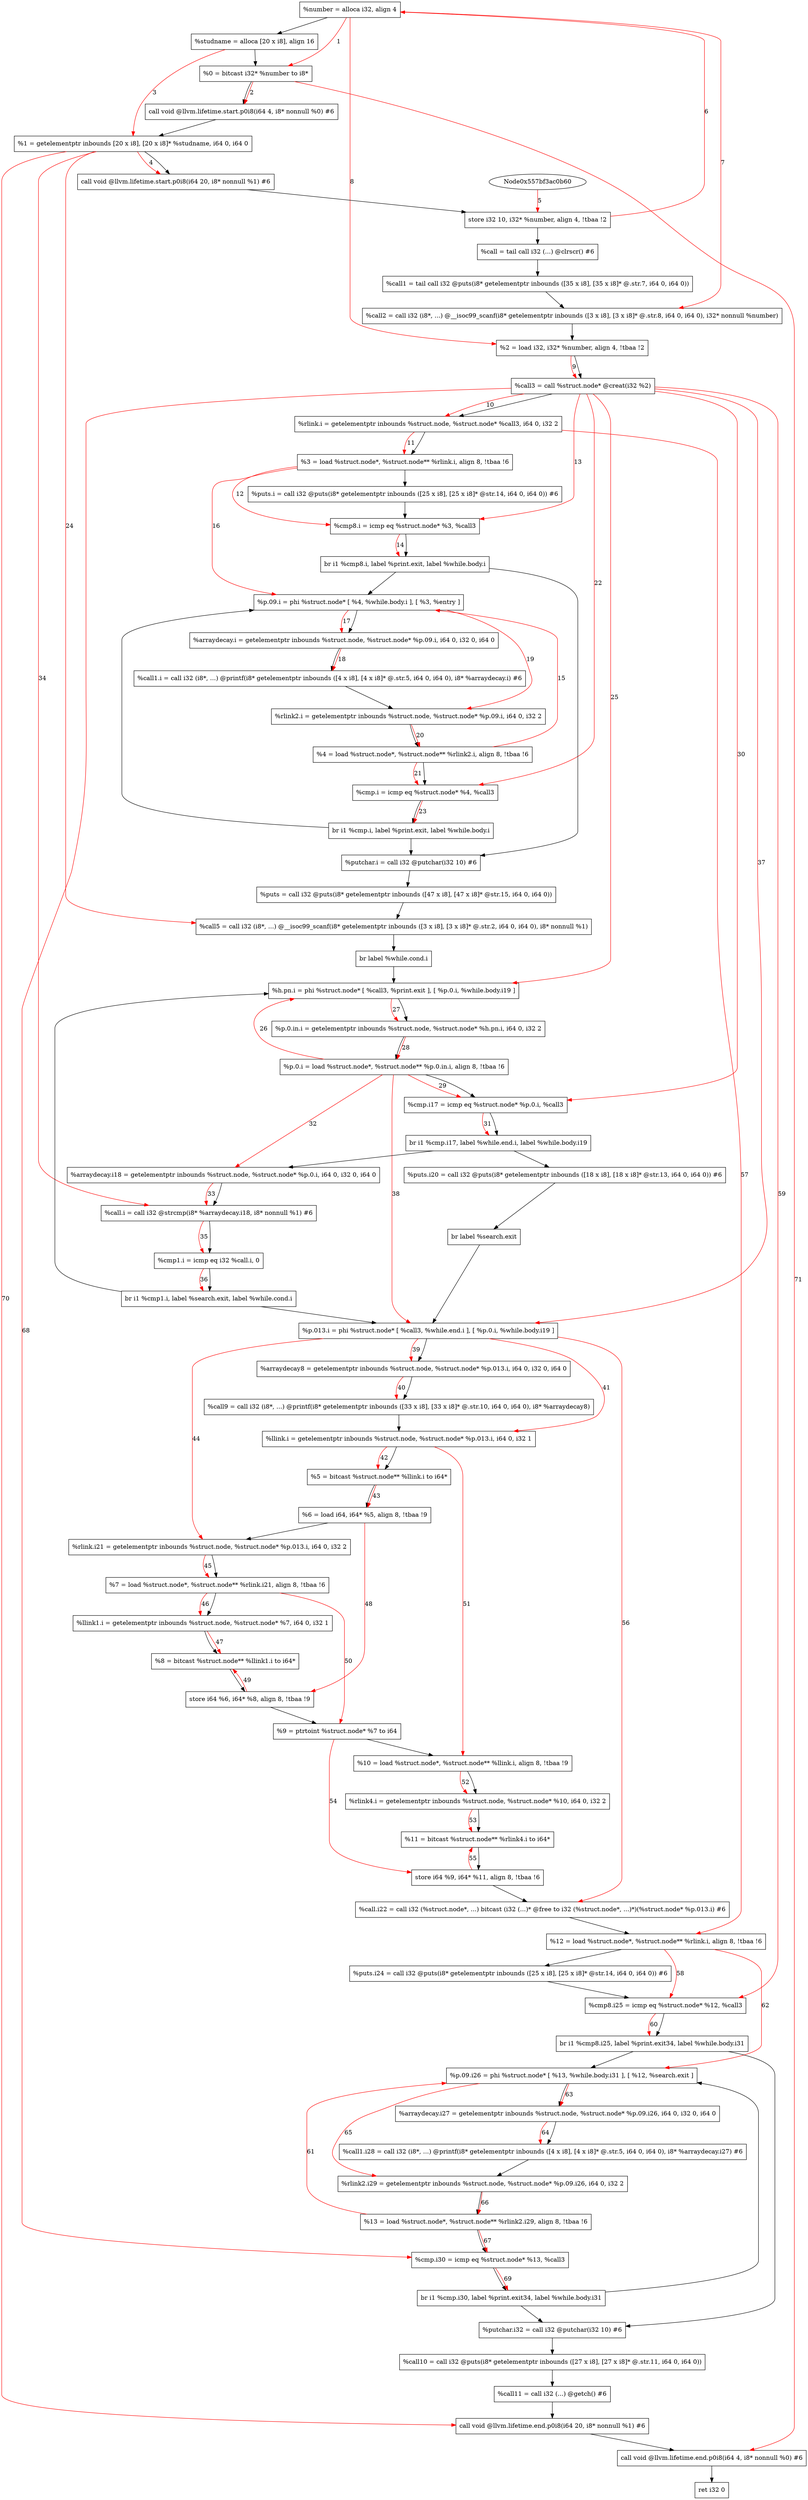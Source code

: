 digraph "CDFG for'main' function" {
	Node0x557bf3ac2158[shape=record, label="  %number = alloca i32, align 4"]
	Node0x557bf3ac2628[shape=record, label="  %studname = alloca [20 x i8], align 16"]
	Node0x557bf3ac26b8[shape=record, label="  %0 = bitcast i32* %number to i8*"]
	Node0x557bf3ac2858[shape=record, label="  call void @llvm.lifetime.start.p0i8(i64 4, i8* nonnull %0) #6"]
	Node0x557bf3ac2948[shape=record, label="  %1 = getelementptr inbounds [20 x i8], [20 x i8]* %studname, i64 0, i64 0"]
	Node0x557bf3ac2a38[shape=record, label="  call void @llvm.lifetime.start.p0i8(i64 20, i8* nonnull %1) #6"]
	Node0x557bf3ac2b10[shape=record, label="  store i32 10, i32* %number, align 4, !tbaa !2"]
	Node0x557bf3abe398[shape=record, label="  %call = tail call i32 (...) @clrscr() #6"]
	Node0x557bf3abe530[shape=record, label="  %call1 = tail call i32 @puts(i8* getelementptr inbounds ([35 x i8], [35 x i8]* @.str.7, i64 0, i64 0))"]
	Node0x557bf3abe6b8[shape=record, label="  %call2 = call i32 (i8*, ...) @__isoc99_scanf(i8* getelementptr inbounds ([3 x i8], [3 x i8]* @.str.8, i64 0, i64 0), i32* nonnull %number)"]
	Node0x557bf3abe778[shape=record, label="  %2 = load i32, i32* %number, align 4, !tbaa !2"]
	Node0x557bf3abe7f0[shape=record, label="  %call3 = call %struct.node* @creat(i32 %2)"]
	Node0x557bf3abe8d8[shape=record, label="  %rlink.i = getelementptr inbounds %struct.node, %struct.node* %call3, i64 0, i32 2"]
	Node0x557bf3abe968[shape=record, label="  %3 = load %struct.node*, %struct.node** %rlink.i, align 8, !tbaa !6"]
	Node0x557bf3abea20[shape=record, label="  %puts.i = call i32 @puts(i8* getelementptr inbounds ([25 x i8], [25 x i8]* @str.14, i64 0, i64 0)) #6"]
	Node0x557bf3abeaf0[shape=record, label="  %cmp8.i = icmp eq %struct.node* %3, %call3"]
	Node0x557bf3ac4568[shape=record, label="  br i1 %cmp8.i, label %print.exit, label %while.body.i"]
	Node0x557bf3ac4628[shape=record, label="  %p.09.i = phi %struct.node* [ %4, %while.body.i ], [ %3, %entry ]"]
	Node0x557bf3ac2570[shape=record, label="  %arraydecay.i = getelementptr inbounds %struct.node, %struct.node* %p.09.i, i64 0, i32 0, i64 0"]
	Node0x557bf3ac48e8[shape=record, label="  %call1.i = call i32 (i8*, ...) @printf(i8* getelementptr inbounds ([4 x i8], [4 x i8]* @.str.5, i64 0, i64 0), i8* %arraydecay.i) #6"]
	Node0x557bf3ac49f8[shape=record, label="  %rlink2.i = getelementptr inbounds %struct.node, %struct.node* %p.09.i, i64 0, i32 2"]
	Node0x557bf3ac44d8[shape=record, label="  %4 = load %struct.node*, %struct.node** %rlink2.i, align 8, !tbaa !6"]
	Node0x557bf3ac4b00[shape=record, label="  %cmp.i = icmp eq %struct.node* %4, %call3"]
	Node0x557bf3ac4ba8[shape=record, label="  br i1 %cmp.i, label %print.exit, label %while.body.i"]
	Node0x557bf3ac4c60[shape=record, label="  %putchar.i = call i32 @putchar(i32 10) #6"]
	Node0x557bf3ac4db0[shape=record, label="  %puts = call i32 @puts(i8* getelementptr inbounds ([47 x i8], [47 x i8]* @str.15, i64 0, i64 0))"]
	Node0x557bf3ac4eb8[shape=record, label="  %call5 = call i32 (i8*, ...) @__isoc99_scanf(i8* getelementptr inbounds ([3 x i8], [3 x i8]* @.str.2, i64 0, i64 0), i8* nonnull %1)"]
	Node0x557bf3ac4fc8[shape=record, label="  br label %while.cond.i"]
	Node0x557bf3ac5148[shape=record, label="  %h.pn.i = phi %struct.node* [ %call3, %print.exit ], [ %p.0.i, %while.body.i19 ]"]
	Node0x557bf3ac5248[shape=record, label="  %p.0.in.i = getelementptr inbounds %struct.node, %struct.node* %h.pn.i, i64 0, i32 2"]
	Node0x557bf3ac52e8[shape=record, label="  %p.0.i = load %struct.node*, %struct.node** %p.0.in.i, align 8, !tbaa !6"]
	Node0x557bf3ac5680[shape=record, label="  %cmp.i17 = icmp eq %struct.node* %p.0.i, %call3"]
	Node0x557bf3ac5778[shape=record, label="  br i1 %cmp.i17, label %while.end.i, label %while.body.i19"]
	Node0x557bf3ac5820[shape=record, label="  %arraydecay.i18 = getelementptr inbounds %struct.node, %struct.node* %p.0.i, i64 0, i32 0, i64 0"]
	Node0x557bf3ac5948[shape=record, label="  %call.i = call i32 @strcmp(i8* %arraydecay.i18, i8* nonnull %1) #6"]
	Node0x557bf3ac5a20[shape=record, label="  %cmp1.i = icmp eq i32 %call.i, 0"]
	Node0x557bf3ac5b28[shape=record, label="  br i1 %cmp1.i, label %search.exit, label %while.cond.i"]
	Node0x557bf3ac5be0[shape=record, label="  %puts.i20 = call i32 @puts(i8* getelementptr inbounds ([18 x i8], [18 x i8]* @str.13, i64 0, i64 0)) #6"]
	Node0x557bf3ac43f8[shape=record, label="  br label %search.exit"]
	Node0x557bf3ac5cb8[shape=record, label="  %p.013.i = phi %struct.node* [ %call3, %while.end.i ], [ %p.0.i, %while.body.i19 ]"]
	Node0x557bf3ac5db0[shape=record, label="  %arraydecay8 = getelementptr inbounds %struct.node, %struct.node* %p.013.i, i64 0, i32 0, i64 0"]
	Node0x557bf3ac5f18[shape=record, label="  %call9 = call i32 (i8*, ...) @printf(i8* getelementptr inbounds ([33 x i8], [33 x i8]* @.str.10, i64 0, i64 0), i8* %arraydecay8)"]
	Node0x557bf3ac6008[shape=record, label="  %llink.i = getelementptr inbounds %struct.node, %struct.node* %p.013.i, i64 0, i32 1"]
	Node0x557bf3ac50f8[shape=record, label="  %5 = bitcast %struct.node** %llink.i to i64*"]
	Node0x557bf3ac6098[shape=record, label="  %6 = load i64, i64* %5, align 8, !tbaa !9"]
	Node0x557bf3ac6128[shape=record, label="  %rlink.i21 = getelementptr inbounds %struct.node, %struct.node* %p.013.i, i64 0, i32 2"]
	Node0x557bf3ac61c8[shape=record, label="  %7 = load %struct.node*, %struct.node** %rlink.i21, align 8, !tbaa !6"]
	Node0x557bf3ac6258[shape=record, label="  %llink1.i = getelementptr inbounds %struct.node, %struct.node* %7, i64 0, i32 1"]
	Node0x557bf3ac62f8[shape=record, label="  %8 = bitcast %struct.node** %llink1.i to i64*"]
	Node0x557bf3ac6400[shape=record, label="  store i64 %6, i64* %8, align 8, !tbaa !9"]
	Node0x557bf3ac6468[shape=record, label="  %9 = ptrtoint %struct.node* %7 to i64"]
	Node0x557bf3ac64c8[shape=record, label="  %10 = load %struct.node*, %struct.node** %llink.i, align 8, !tbaa !9"]
	Node0x557bf3ac6558[shape=record, label="  %rlink4.i = getelementptr inbounds %struct.node, %struct.node* %10, i64 0, i32 2"]
	Node0x557bf3ac65f8[shape=record, label="  %11 = bitcast %struct.node** %rlink4.i to i64*"]
	Node0x557bf3ac6670[shape=record, label="  store i64 %9, i64* %11, align 8, !tbaa !6"]
	Node0x557bf3ac6710[shape=record, label="  %call.i22 = call i32 (%struct.node*, ...) bitcast (i32 (...)* @free to i32 (%struct.node*, ...)*)(%struct.node* %p.013.i) #6"]
	Node0x557bf3ac67c8[shape=record, label="  %12 = load %struct.node*, %struct.node** %rlink.i, align 8, !tbaa !6"]
	Node0x557bf3ac6860[shape=record, label="  %puts.i24 = call i32 @puts(i8* getelementptr inbounds ([25 x i8], [25 x i8]* @str.14, i64 0, i64 0)) #6"]
	Node0x557bf3ac6960[shape=record, label="  %cmp8.i25 = icmp eq %struct.node* %12, %call3"]
	Node0x557bf3ac6bd8[shape=record, label="  br i1 %cmp8.i25, label %print.exit34, label %while.body.i31"]
	Node0x557bf3ac6c58[shape=record, label="  %p.09.i26 = phi %struct.node* [ %13, %while.body.i31 ], [ %12, %search.exit ]"]
	Node0x557bf3ac6d80[shape=record, label="  %arraydecay.i27 = getelementptr inbounds %struct.node, %struct.node* %p.09.i26, i64 0, i32 0, i64 0"]
	Node0x557bf3ac6e48[shape=record, label="  %call1.i28 = call i32 (i8*, ...) @printf(i8* getelementptr inbounds ([4 x i8], [4 x i8]* @.str.5, i64 0, i64 0), i8* %arraydecay.i27) #6"]
	Node0x557bf3ac6f88[shape=record, label="  %rlink2.i29 = getelementptr inbounds %struct.node, %struct.node* %p.09.i26, i64 0, i32 2"]
	Node0x557bf3ac6b48[shape=record, label="  %13 = load %struct.node*, %struct.node** %rlink2.i29, align 8, !tbaa !6"]
	Node0x557bf3ac7040[shape=record, label="  %cmp.i30 = icmp eq %struct.node* %13, %call3"]
	Node0x557bf3ac76e8[shape=record, label="  br i1 %cmp.i30, label %print.exit34, label %while.body.i31"]
	Node0x557bf3ac77a0[shape=record, label="  %putchar.i32 = call i32 @putchar(i32 10) #6"]
	Node0x557bf3ac78f0[shape=record, label="  %call10 = call i32 @puts(i8* getelementptr inbounds ([27 x i8], [27 x i8]* @.str.11, i64 0, i64 0))"]
	Node0x557bf3ac7aa8[shape=record, label="  %call11 = call i32 (...) @getch() #6"]
	Node0x557bf3ac7c78[shape=record, label="  call void @llvm.lifetime.end.p0i8(i64 20, i8* nonnull %1) #6"]
	Node0x557bf3ac7d88[shape=record, label="  call void @llvm.lifetime.end.p0i8(i64 4, i8* nonnull %0) #6"]
	Node0x557bf3ac7e48[shape=record, label="  ret i32 0"]
	Node0x557bf3ac2158 -> Node0x557bf3ac2628
	Node0x557bf3ac2628 -> Node0x557bf3ac26b8
	Node0x557bf3ac26b8 -> Node0x557bf3ac2858
	Node0x557bf3ac2858 -> Node0x557bf3ac2948
	Node0x557bf3ac2948 -> Node0x557bf3ac2a38
	Node0x557bf3ac2a38 -> Node0x557bf3ac2b10
	Node0x557bf3ac2b10 -> Node0x557bf3abe398
	Node0x557bf3abe398 -> Node0x557bf3abe530
	Node0x557bf3abe530 -> Node0x557bf3abe6b8
	Node0x557bf3abe6b8 -> Node0x557bf3abe778
	Node0x557bf3abe778 -> Node0x557bf3abe7f0
	Node0x557bf3abe7f0 -> Node0x557bf3abe8d8
	Node0x557bf3abe8d8 -> Node0x557bf3abe968
	Node0x557bf3abe968 -> Node0x557bf3abea20
	Node0x557bf3abea20 -> Node0x557bf3abeaf0
	Node0x557bf3abeaf0 -> Node0x557bf3ac4568
	Node0x557bf3ac4568 -> Node0x557bf3ac4c60
	Node0x557bf3ac4568 -> Node0x557bf3ac4628
	Node0x557bf3ac4628 -> Node0x557bf3ac2570
	Node0x557bf3ac2570 -> Node0x557bf3ac48e8
	Node0x557bf3ac48e8 -> Node0x557bf3ac49f8
	Node0x557bf3ac49f8 -> Node0x557bf3ac44d8
	Node0x557bf3ac44d8 -> Node0x557bf3ac4b00
	Node0x557bf3ac4b00 -> Node0x557bf3ac4ba8
	Node0x557bf3ac4ba8 -> Node0x557bf3ac4c60
	Node0x557bf3ac4ba8 -> Node0x557bf3ac4628
	Node0x557bf3ac4c60 -> Node0x557bf3ac4db0
	Node0x557bf3ac4db0 -> Node0x557bf3ac4eb8
	Node0x557bf3ac4eb8 -> Node0x557bf3ac4fc8
	Node0x557bf3ac4fc8 -> Node0x557bf3ac5148
	Node0x557bf3ac5148 -> Node0x557bf3ac5248
	Node0x557bf3ac5248 -> Node0x557bf3ac52e8
	Node0x557bf3ac52e8 -> Node0x557bf3ac5680
	Node0x557bf3ac5680 -> Node0x557bf3ac5778
	Node0x557bf3ac5778 -> Node0x557bf3ac5be0
	Node0x557bf3ac5778 -> Node0x557bf3ac5820
	Node0x557bf3ac5820 -> Node0x557bf3ac5948
	Node0x557bf3ac5948 -> Node0x557bf3ac5a20
	Node0x557bf3ac5a20 -> Node0x557bf3ac5b28
	Node0x557bf3ac5b28 -> Node0x557bf3ac5cb8
	Node0x557bf3ac5b28 -> Node0x557bf3ac5148
	Node0x557bf3ac5be0 -> Node0x557bf3ac43f8
	Node0x557bf3ac43f8 -> Node0x557bf3ac5cb8
	Node0x557bf3ac5cb8 -> Node0x557bf3ac5db0
	Node0x557bf3ac5db0 -> Node0x557bf3ac5f18
	Node0x557bf3ac5f18 -> Node0x557bf3ac6008
	Node0x557bf3ac6008 -> Node0x557bf3ac50f8
	Node0x557bf3ac50f8 -> Node0x557bf3ac6098
	Node0x557bf3ac6098 -> Node0x557bf3ac6128
	Node0x557bf3ac6128 -> Node0x557bf3ac61c8
	Node0x557bf3ac61c8 -> Node0x557bf3ac6258
	Node0x557bf3ac6258 -> Node0x557bf3ac62f8
	Node0x557bf3ac62f8 -> Node0x557bf3ac6400
	Node0x557bf3ac6400 -> Node0x557bf3ac6468
	Node0x557bf3ac6468 -> Node0x557bf3ac64c8
	Node0x557bf3ac64c8 -> Node0x557bf3ac6558
	Node0x557bf3ac6558 -> Node0x557bf3ac65f8
	Node0x557bf3ac65f8 -> Node0x557bf3ac6670
	Node0x557bf3ac6670 -> Node0x557bf3ac6710
	Node0x557bf3ac6710 -> Node0x557bf3ac67c8
	Node0x557bf3ac67c8 -> Node0x557bf3ac6860
	Node0x557bf3ac6860 -> Node0x557bf3ac6960
	Node0x557bf3ac6960 -> Node0x557bf3ac6bd8
	Node0x557bf3ac6bd8 -> Node0x557bf3ac77a0
	Node0x557bf3ac6bd8 -> Node0x557bf3ac6c58
	Node0x557bf3ac6c58 -> Node0x557bf3ac6d80
	Node0x557bf3ac6d80 -> Node0x557bf3ac6e48
	Node0x557bf3ac6e48 -> Node0x557bf3ac6f88
	Node0x557bf3ac6f88 -> Node0x557bf3ac6b48
	Node0x557bf3ac6b48 -> Node0x557bf3ac7040
	Node0x557bf3ac7040 -> Node0x557bf3ac76e8
	Node0x557bf3ac76e8 -> Node0x557bf3ac77a0
	Node0x557bf3ac76e8 -> Node0x557bf3ac6c58
	Node0x557bf3ac77a0 -> Node0x557bf3ac78f0
	Node0x557bf3ac78f0 -> Node0x557bf3ac7aa8
	Node0x557bf3ac7aa8 -> Node0x557bf3ac7c78
	Node0x557bf3ac7c78 -> Node0x557bf3ac7d88
	Node0x557bf3ac7d88 -> Node0x557bf3ac7e48
edge [color=red]
	Node0x557bf3ac2158 -> Node0x557bf3ac26b8[label="1"]
	Node0x557bf3ac26b8 -> Node0x557bf3ac2858[label="2"]
	Node0x557bf3ac2628 -> Node0x557bf3ac2948[label="3"]
	Node0x557bf3ac2948 -> Node0x557bf3ac2a38[label="4"]
	Node0x557bf3ac0b60 -> Node0x557bf3ac2b10[label="5"]
	Node0x557bf3ac2b10 -> Node0x557bf3ac2158[label="6"]
	Node0x557bf3ac2158 -> Node0x557bf3abe6b8[label="7"]
	Node0x557bf3ac2158 -> Node0x557bf3abe778[label="8"]
	Node0x557bf3abe778 -> Node0x557bf3abe7f0[label="9"]
	Node0x557bf3abe7f0 -> Node0x557bf3abe8d8[label="10"]
	Node0x557bf3abe8d8 -> Node0x557bf3abe968[label="11"]
	Node0x557bf3abe968 -> Node0x557bf3abeaf0[label="12"]
	Node0x557bf3abe7f0 -> Node0x557bf3abeaf0[label="13"]
	Node0x557bf3abeaf0 -> Node0x557bf3ac4568[label="14"]
	Node0x557bf3ac44d8 -> Node0x557bf3ac4628[label="15"]
	Node0x557bf3abe968 -> Node0x557bf3ac4628[label="16"]
	Node0x557bf3ac4628 -> Node0x557bf3ac2570[label="17"]
	Node0x557bf3ac2570 -> Node0x557bf3ac48e8[label="18"]
	Node0x557bf3ac4628 -> Node0x557bf3ac49f8[label="19"]
	Node0x557bf3ac49f8 -> Node0x557bf3ac44d8[label="20"]
	Node0x557bf3ac44d8 -> Node0x557bf3ac4b00[label="21"]
	Node0x557bf3abe7f0 -> Node0x557bf3ac4b00[label="22"]
	Node0x557bf3ac4b00 -> Node0x557bf3ac4ba8[label="23"]
	Node0x557bf3ac2948 -> Node0x557bf3ac4eb8[label="24"]
	Node0x557bf3abe7f0 -> Node0x557bf3ac5148[label="25"]
	Node0x557bf3ac52e8 -> Node0x557bf3ac5148[label="26"]
	Node0x557bf3ac5148 -> Node0x557bf3ac5248[label="27"]
	Node0x557bf3ac5248 -> Node0x557bf3ac52e8[label="28"]
	Node0x557bf3ac52e8 -> Node0x557bf3ac5680[label="29"]
	Node0x557bf3abe7f0 -> Node0x557bf3ac5680[label="30"]
	Node0x557bf3ac5680 -> Node0x557bf3ac5778[label="31"]
	Node0x557bf3ac52e8 -> Node0x557bf3ac5820[label="32"]
	Node0x557bf3ac5820 -> Node0x557bf3ac5948[label="33"]
	Node0x557bf3ac2948 -> Node0x557bf3ac5948[label="34"]
	Node0x557bf3ac5948 -> Node0x557bf3ac5a20[label="35"]
	Node0x557bf3ac5a20 -> Node0x557bf3ac5b28[label="36"]
	Node0x557bf3abe7f0 -> Node0x557bf3ac5cb8[label="37"]
	Node0x557bf3ac52e8 -> Node0x557bf3ac5cb8[label="38"]
	Node0x557bf3ac5cb8 -> Node0x557bf3ac5db0[label="39"]
	Node0x557bf3ac5db0 -> Node0x557bf3ac5f18[label="40"]
	Node0x557bf3ac5cb8 -> Node0x557bf3ac6008[label="41"]
	Node0x557bf3ac6008 -> Node0x557bf3ac50f8[label="42"]
	Node0x557bf3ac50f8 -> Node0x557bf3ac6098[label="43"]
	Node0x557bf3ac5cb8 -> Node0x557bf3ac6128[label="44"]
	Node0x557bf3ac6128 -> Node0x557bf3ac61c8[label="45"]
	Node0x557bf3ac61c8 -> Node0x557bf3ac6258[label="46"]
	Node0x557bf3ac6258 -> Node0x557bf3ac62f8[label="47"]
	Node0x557bf3ac6098 -> Node0x557bf3ac6400[label="48"]
	Node0x557bf3ac6400 -> Node0x557bf3ac62f8[label="49"]
	Node0x557bf3ac61c8 -> Node0x557bf3ac6468[label="50"]
	Node0x557bf3ac6008 -> Node0x557bf3ac64c8[label="51"]
	Node0x557bf3ac64c8 -> Node0x557bf3ac6558[label="52"]
	Node0x557bf3ac6558 -> Node0x557bf3ac65f8[label="53"]
	Node0x557bf3ac6468 -> Node0x557bf3ac6670[label="54"]
	Node0x557bf3ac6670 -> Node0x557bf3ac65f8[label="55"]
	Node0x557bf3ac5cb8 -> Node0x557bf3ac6710[label="56"]
	Node0x557bf3abe8d8 -> Node0x557bf3ac67c8[label="57"]
	Node0x557bf3ac67c8 -> Node0x557bf3ac6960[label="58"]
	Node0x557bf3abe7f0 -> Node0x557bf3ac6960[label="59"]
	Node0x557bf3ac6960 -> Node0x557bf3ac6bd8[label="60"]
	Node0x557bf3ac6b48 -> Node0x557bf3ac6c58[label="61"]
	Node0x557bf3ac67c8 -> Node0x557bf3ac6c58[label="62"]
	Node0x557bf3ac6c58 -> Node0x557bf3ac6d80[label="63"]
	Node0x557bf3ac6d80 -> Node0x557bf3ac6e48[label="64"]
	Node0x557bf3ac6c58 -> Node0x557bf3ac6f88[label="65"]
	Node0x557bf3ac6f88 -> Node0x557bf3ac6b48[label="66"]
	Node0x557bf3ac6b48 -> Node0x557bf3ac7040[label="67"]
	Node0x557bf3abe7f0 -> Node0x557bf3ac7040[label="68"]
	Node0x557bf3ac7040 -> Node0x557bf3ac76e8[label="69"]
	Node0x557bf3ac2948 -> Node0x557bf3ac7c78[label="70"]
	Node0x557bf3ac26b8 -> Node0x557bf3ac7d88[label="71"]
}
